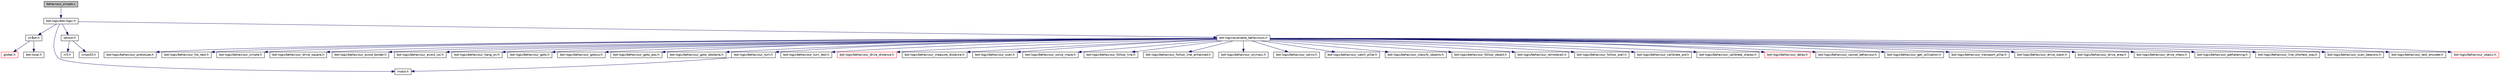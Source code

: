 digraph G
{
  edge [fontname="Helvetica",fontsize="10",labelfontname="Helvetica",labelfontsize="10"];
  node [fontname="Helvetica",fontsize="10",shape=record];
  Node1 [label="behaviour_simple.c",height=0.2,width=0.4,color="black", fillcolor="grey75", style="filled" fontcolor="black"];
  Node1 -> Node2 [color="midnightblue",fontsize="10",style="solid",fontname="Helvetica"];
  Node2 [label="bot-logic/bot-logic.h",height=0.2,width=0.4,color="black", fillcolor="white", style="filled",URL="$bot-logic_8h.html",tooltip="High-Level-Routinen fuer die Steuerung des c&#39;t-Bots."];
  Node2 -> Node3 [color="midnightblue",fontsize="10",style="solid",fontname="Helvetica"];
  Node3 [label="ct-Bot.h",height=0.2,width=0.4,color="black", fillcolor="white", style="filled",URL="$ct-Bot_8h.html",tooltip="globale Schalter fuer die einzelnen Bot-Funktionalitaeten"];
  Node3 -> Node4 [color="midnightblue",fontsize="10",style="solid",fontname="Helvetica"];
  Node4 [label="global.h",height=0.2,width=0.4,color="red", fillcolor="white", style="filled",URL="$global_8h.html",tooltip="Allgemeine Definitionen und Datentypen."];
  Node3 -> Node5 [color="midnightblue",fontsize="10",style="solid",fontname="Helvetica"];
  Node5 [label="bot-local.h",height=0.2,width=0.4,color="black", fillcolor="white", style="filled",URL="$bot-local_8h.html",tooltip="Konstanten, die den Bot an reale Umgebungen anpassen."];
  Node2 -> Node6 [color="midnightblue",fontsize="10",style="solid",fontname="Helvetica"];
  Node6 [label="motor.h",height=0.2,width=0.4,color="black", fillcolor="white", style="filled",URL="$motor_8h.html",tooltip="High-Level Routinen fuer die Motorsteuerung des c&#39;t-Bots."];
  Node2 -> Node7 [color="midnightblue",fontsize="10",style="solid",fontname="Helvetica"];
  Node7 [label="sensor.h",height=0.2,width=0.4,color="black", fillcolor="white", style="filled",URL="$sensor_8h.html",tooltip="Architekturunabhaengiger Teil der Sensorsteuerung."];
  Node7 -> Node8 [color="midnightblue",fontsize="10",style="solid",fontname="Helvetica"];
  Node8 [label="rc5.h",height=0.2,width=0.4,color="black", fillcolor="white", style="filled",URL="$rc5_8h.html",tooltip="RC5-Fernbedienung / Basic-Tasten-Handler."];
  Node7 -> Node9 [color="midnightblue",fontsize="10",style="solid",fontname="Helvetica"];
  Node9 [label="cmps03.h",height=0.2,width=0.4,color="black", fillcolor="white", style="filled",URL="$cmps03_8h.html",tooltip="CMPS03-Treiber."];
  Node2 -> Node10 [color="midnightblue",fontsize="10",style="solid",fontname="Helvetica"];
  Node10 [label="bot-logic/available_behaviours.h",height=0.2,width=0.4,color="black", fillcolor="white", style="filled",URL="$available__behaviours_8h.html",tooltip="globale Schalter fuer die einzelnen Verhalten"];
  Node10 -> Node11 [color="midnightblue",fontsize="10",style="solid",fontname="Helvetica"];
  Node11 [label="bot-logic/behaviour_prototype.h",height=0.2,width=0.4,color="black", fillcolor="white", style="filled",URL="$behaviour__prototype_8h.html",tooltip="Rohling fuer eigene Verhalten."];
  Node10 -> Node12 [color="midnightblue",fontsize="10",style="solid",fontname="Helvetica"];
  Node12 [label="bot-logic/behaviour_hw_test.h",height=0.2,width=0.4,color="black", fillcolor="white", style="filled",URL="$behaviour__hw__test_8h.html",tooltip="Testcode fuer die Bot-Hardware (ehemals TEST_AVAILABLE_ANALOG, _DIGITAL, _MOTOR)"];
  Node10 -> Node13 [color="midnightblue",fontsize="10",style="solid",fontname="Helvetica"];
  Node13 [label="bot-logic/behaviour_simple.h",height=0.2,width=0.4,color="black", fillcolor="white", style="filled",URL="$behaviour__simple_8h.html",tooltip="ganz einfache Beispielverhalten Diese Datei sollte der Einstiegspunkt fuer eigene Experimente sein..."];
  Node10 -> Node14 [color="midnightblue",fontsize="10",style="solid",fontname="Helvetica"];
  Node14 [label="bot-logic/behaviour_drive_square.h",height=0.2,width=0.4,color="black", fillcolor="white", style="filled",URL="$behaviour__drive__square_8h.html",tooltip="Bot faehrt im Quadrat."];
  Node10 -> Node15 [color="midnightblue",fontsize="10",style="solid",fontname="Helvetica"];
  Node15 [label="bot-logic/behaviour_avoid_border.h",height=0.2,width=0.4,color="black", fillcolor="white", style="filled",URL="$behaviour__avoid__border_8h.html",tooltip="Vermeide Abgruende."];
  Node10 -> Node16 [color="midnightblue",fontsize="10",style="solid",fontname="Helvetica"];
  Node16 [label="bot-logic/behaviour_avoid_col.h",height=0.2,width=0.4,color="black", fillcolor="white", style="filled",URL="$behaviour__avoid__col_8h.html",tooltip="Vermeide Kollisionen."];
  Node10 -> Node17 [color="midnightblue",fontsize="10",style="solid",fontname="Helvetica"];
  Node17 [label="bot-logic/behaviour_hang_on.h",height=0.2,width=0.4,color="black", fillcolor="white", style="filled",URL="$behaviour__hang__on_8h.html",tooltip="Haengenbleiben Notfallverhalten."];
  Node10 -> Node18 [color="midnightblue",fontsize="10",style="solid",fontname="Helvetica"];
  Node18 [label="bot-logic/behaviour_goto.h",height=0.2,width=0.4,color="black", fillcolor="white", style="filled",URL="$behaviour__goto_8h.html",tooltip="Bot faehrt einen Punkt an."];
  Node10 -> Node19 [color="midnightblue",fontsize="10",style="solid",fontname="Helvetica"];
  Node19 [label="bot-logic/behaviour_gotoxy.h",height=0.2,width=0.4,color="black", fillcolor="white", style="filled",URL="$behaviour__gotoxy_8h.html",tooltip="Bot faehrt eine Position an."];
  Node10 -> Node20 [color="midnightblue",fontsize="10",style="solid",fontname="Helvetica"];
  Node20 [label="bot-logic/behaviour_goto_pos.h",height=0.2,width=0.4,color="black", fillcolor="white", style="filled",URL="$behaviour__goto__pos_8h.html",tooltip="Anfahren einer Position."];
  Node10 -> Node21 [color="midnightblue",fontsize="10",style="solid",fontname="Helvetica"];
  Node21 [label="bot-logic/behaviour_goto_obstacle.h",height=0.2,width=0.4,color="black", fillcolor="white", style="filled",URL="$behaviour__goto__obstacle_8h.html",tooltip="Anfahren eines Hindernisses."];
  Node10 -> Node22 [color="midnightblue",fontsize="10",style="solid",fontname="Helvetica"];
  Node22 [label="bot-logic/behaviour_turn.h",height=0.2,width=0.4,color="black", fillcolor="white", style="filled",URL="$behaviour__turn_8h.html",tooltip="Drehe den Bot."];
  Node22 -> Node6 [color="midnightblue",fontsize="10",style="solid",fontname="Helvetica"];
  Node10 -> Node23 [color="midnightblue",fontsize="10",style="solid",fontname="Helvetica"];
  Node23 [label="bot-logic/behaviour_turn_test.h",height=0.2,width=0.4,color="black", fillcolor="white", style="filled",URL="$behaviour__turn__test_8h.html",tooltip="Fuehrt mehrere Drehungen mit bot_turn() aus und misst die Fehler."];
  Node10 -> Node24 [color="midnightblue",fontsize="10",style="solid",fontname="Helvetica"];
  Node24 [label="bot-logic/behaviour_drive_distance.h",height=0.2,width=0.4,color="red", fillcolor="white", style="filled",URL="$behaviour__drive__distance_8h.html",tooltip="Bot faehrt ein Stueck."];
  Node10 -> Node25 [color="midnightblue",fontsize="10",style="solid",fontname="Helvetica"];
  Node25 [label="bot-logic/behaviour_measure_distance.h",height=0.2,width=0.4,color="black", fillcolor="white", style="filled",URL="$behaviour__measure__distance_8h.html",tooltip="Ermittelt die aktuelle Entfernung eines Hindernisses mit den Distanzsensoren."];
  Node10 -> Node26 [color="midnightblue",fontsize="10",style="solid",fontname="Helvetica"];
  Node26 [label="bot-logic/behaviour_scan.h",height=0.2,width=0.4,color="black", fillcolor="white", style="filled",URL="$behaviour__scan_8h.html",tooltip="Scannt die Umgebung und traegt sie in die Karte ein."];
  Node10 -> Node27 [color="midnightblue",fontsize="10",style="solid",fontname="Helvetica"];
  Node27 [label="bot-logic/behaviour_solve_maze.h",height=0.2,width=0.4,color="black", fillcolor="white", style="filled",URL="$behaviour__solve__maze_8h.html",tooltip="Wandfolger durchs Labyrinth."];
  Node10 -> Node28 [color="midnightblue",fontsize="10",style="solid",fontname="Helvetica"];
  Node28 [label="bot-logic/behaviour_follow_line.h",height=0.2,width=0.4,color="black", fillcolor="white", style="filled",URL="$behaviour__follow__line_8h.html",tooltip="Linienverfolger."];
  Node10 -> Node29 [color="midnightblue",fontsize="10",style="solid",fontname="Helvetica"];
  Node29 [label="bot-logic/behaviour_follow_line_enhanced.h",height=0.2,width=0.4,color="black", fillcolor="white", style="filled",URL="$behaviour__follow__line__enhanced_8h.html",tooltip="erweiterter Linienverfolger, der auch mit Unterbrechungen und Hindernissen klarkommt"];
  Node10 -> Node30 [color="midnightblue",fontsize="10",style="solid",fontname="Helvetica"];
  Node30 [label="bot-logic/behaviour_olympic.h",height=0.2,width=0.4,color="black", fillcolor="white", style="filled",URL="$behaviour__olympic_8h.html",tooltip="Bot sucht Saeulen und faehrt dann Slalom."];
  Node10 -> Node31 [color="midnightblue",fontsize="10",style="solid",fontname="Helvetica"];
  Node31 [label="bot-logic/behaviour_servo.h",height=0.2,width=0.4,color="black", fillcolor="white", style="filled",URL="$behaviour__servo_8h.html",tooltip="kontrolliert die Servos"];
  Node10 -> Node32 [color="midnightblue",fontsize="10",style="solid",fontname="Helvetica"];
  Node32 [label="bot-logic/behaviour_catch_pillar.h",height=0.2,width=0.4,color="black", fillcolor="white", style="filled",URL="$behaviour__catch__pillar_8h.html",tooltip="Sucht nach einer Dose und faengt sie ein."];
  Node10 -> Node33 [color="midnightblue",fontsize="10",style="solid",fontname="Helvetica"];
  Node33 [label="bot-logic/behaviour_classify_objects.h",height=0.2,width=0.4,color="black", fillcolor="white", style="filled",URL="$behaviour__classify__objects_8h.html"];
  Node10 -> Node34 [color="midnightblue",fontsize="10",style="solid",fontname="Helvetica"];
  Node34 [label="bot-logic/behaviour_follow_object.h",height=0.2,width=0.4,color="black", fillcolor="white", style="filled",URL="$behaviour__follow__object_8h.html",tooltip="Verfolgung beweglicher Objekte."];
  Node10 -> Node35 [color="midnightblue",fontsize="10",style="solid",fontname="Helvetica"];
  Node35 [label="bot-logic/behaviour_remotecall.h",height=0.2,width=0.4,color="black", fillcolor="white", style="filled",URL="$behaviour__remotecall_8h.html",tooltip="Ruft auf ein Kommando hin andere Verhalten auf und bestaetigt dann ihre Ausfuehrung."];
  Node10 -> Node36 [color="midnightblue",fontsize="10",style="solid",fontname="Helvetica"];
  Node36 [label="bot-logic/behaviour_follow_wall.h",height=0.2,width=0.4,color="black", fillcolor="white", style="filled",URL="$behaviour__follow__wall_8h.html",tooltip="Wandfolger Explorer."];
  Node10 -> Node37 [color="midnightblue",fontsize="10",style="solid",fontname="Helvetica"];
  Node37 [label="bot-logic/behaviour_calibrate_pid.h",height=0.2,width=0.4,color="black", fillcolor="white", style="filled",URL="$behaviour__calibrate__pid_8h.html",tooltip="Kalibriert die Motorregelung des Bots."];
  Node10 -> Node38 [color="midnightblue",fontsize="10",style="solid",fontname="Helvetica"];
  Node38 [label="bot-logic/behaviour_calibrate_sharps.h",height=0.2,width=0.4,color="black", fillcolor="white", style="filled",URL="$behaviour__calibrate__sharps_8h.html",tooltip="Kalibriert die Distanzsensoren des Bots."];
  Node10 -> Node39 [color="midnightblue",fontsize="10",style="solid",fontname="Helvetica"];
  Node39 [label="bot-logic/behaviour_delay.h",height=0.2,width=0.4,color="red", fillcolor="white", style="filled",URL="$behaviour__delay_8h.html",tooltip="Delay-Routinen als Verhalten."];
  Node10 -> Node40 [color="midnightblue",fontsize="10",style="solid",fontname="Helvetica"];
  Node40 [label="bot-logic/behaviour_cancel_behaviour.h",height=0.2,width=0.4,color="black", fillcolor="white", style="filled",URL="$behaviour__cancel__behaviour_8h.html",tooltip="Deaktiviert ein anderes Verhalten in Abhaengigkeit einer Check-Funktion."];
  Node10 -> Node41 [color="midnightblue",fontsize="10",style="solid",fontname="Helvetica"];
  Node41 [label="bot-logic/behaviour_get_utilization.h",height=0.2,width=0.4,color="black", fillcolor="white", style="filled",URL="$behaviour__get__utilization_8h.html",tooltip="Misst die CPU-Auslastung eines anderen Verhaltens."];
  Node10 -> Node42 [color="midnightblue",fontsize="10",style="solid",fontname="Helvetica"];
  Node42 [label="bot-logic/behaviour_transport_pillar.h",height=0.2,width=0.4,color="black", fillcolor="white", style="filled",URL="$behaviour__transport__pillar_8h.html",tooltip="Bot startet von einem Farb-Startpad und entdeckt die Welt, bis er auf ein anderes Farbpad stoesst..."];
  Node10 -> Node43 [color="midnightblue",fontsize="10",style="solid",fontname="Helvetica"];
  Node43 [label="bot-logic/behaviour_drive_stack.h",height=0.2,width=0.4,color="black", fillcolor="white", style="filled",URL="$behaviour__drive__stack_8h.html",tooltip="Anfahren aller auf dem Stack befindlichen Punkte."];
  Node10 -> Node44 [color="midnightblue",fontsize="10",style="solid",fontname="Helvetica"];
  Node44 [label="bot-logic/behaviour_drive_area.h",height=0.2,width=0.4,color="black", fillcolor="white", style="filled",URL="$behaviour__drive__area_8h.html",tooltip="Flaechendeckendes Fahren als Verhalten (Staubsauger)"];
  Node10 -> Node45 [color="midnightblue",fontsize="10",style="solid",fontname="Helvetica"];
  Node45 [label="bot-logic/behaviour_drive_chess.h",height=0.2,width=0.4,color="black", fillcolor="white", style="filled",URL="$behaviour__drive__chess_8h.html",tooltip="Der Bot spielt Schach."];
  Node10 -> Node46 [color="midnightblue",fontsize="10",style="solid",fontname="Helvetica"];
  Node46 [label="bot-logic/behaviour_pathplaning.h",height=0.2,width=0.4,color="black", fillcolor="white", style="filled",URL="$behaviour__pathplaning_8h.html",tooltip="Wave-Pfadplanungsverhalten."];
  Node10 -> Node47 [color="midnightblue",fontsize="10",style="solid",fontname="Helvetica"];
  Node47 [label="bot-logic/behaviour_line_shortest_way.h",height=0.2,width=0.4,color="black", fillcolor="white", style="filled",URL="$behaviour__line__shortest__way_8h.html",tooltip="Linienverfolger, der an Kreuzungen eine bestimmte Vorzugsrichtung einschlaegt (links) und diesen Weg ..."];
  Node10 -> Node48 [color="midnightblue",fontsize="10",style="solid",fontname="Helvetica"];
  Node48 [label="bot-logic/behaviour_scan_beacons.h",height=0.2,width=0.4,color="black", fillcolor="white", style="filled",URL="$behaviour__scan__beacons_8h.html",tooltip="Verhalten, das Landmarken im Umkreis des Bots sucht und die Bot-Position aktualisiert, falls drei oder mehr Landmarken gefunden wurden."];
  Node10 -> Node49 [color="midnightblue",fontsize="10",style="solid",fontname="Helvetica"];
  Node49 [label="bot-logic/behaviour_test_encoder.h",height=0.2,width=0.4,color="black", fillcolor="white", style="filled",URL="$behaviour__test__encoder_8h.html",tooltip="Verhalten, das die Genauigkeit der Encoder-Auswertung testet. Nur zu Debugging-Zwecken."];
  Node10 -> Node50 [color="midnightblue",fontsize="10",style="solid",fontname="Helvetica"];
  Node50 [label="bot-logic/behaviour_ubasic.h",height=0.2,width=0.4,color="red", fillcolor="white", style="filled",URL="$behaviour__ubasic_8h.html",tooltip="Basic-Interpreter als Verhalten."];
}
